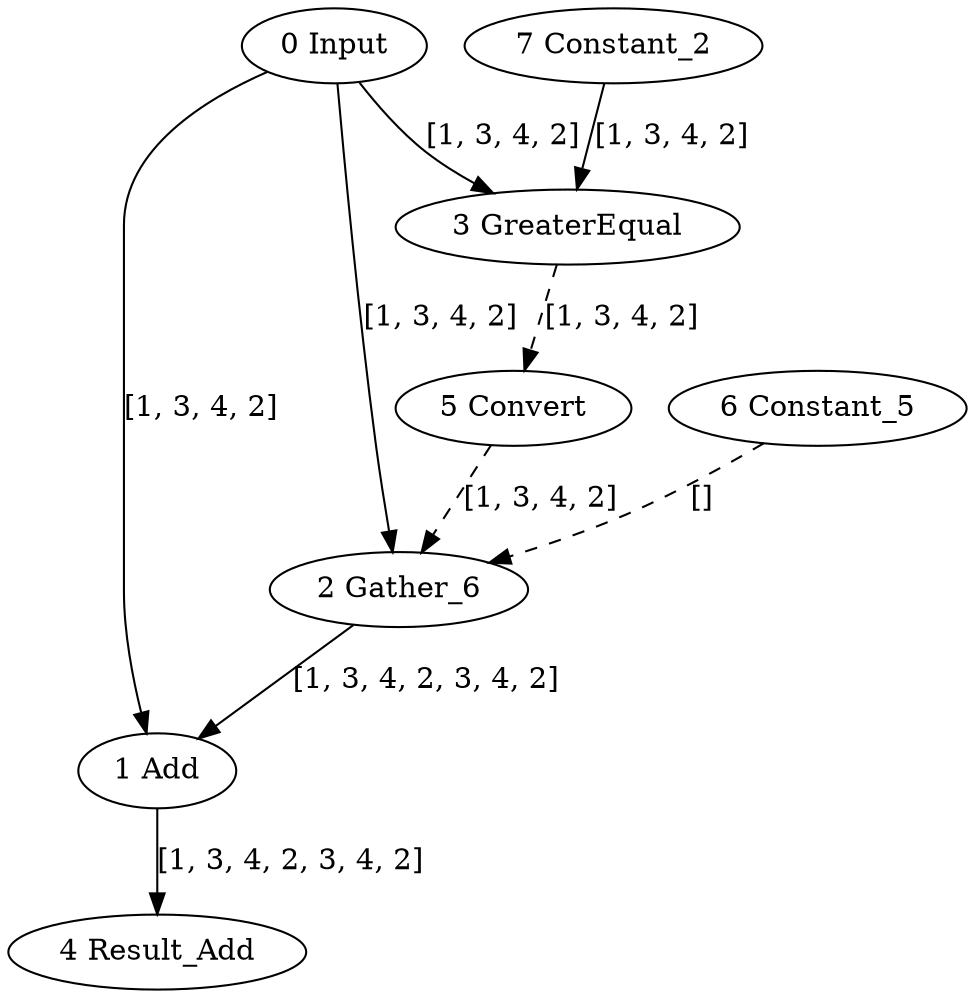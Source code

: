 strict digraph  {
"0 Input" [id=0, type=Parameter];
"1 Add" [id=1, type=Add];
"2 Gather_6" [id=2, type=Gather];
"3 GreaterEqual" [id=3, type=GreaterEqual];
"4 Result_Add" [id=4, type=Result];
"5 Convert" [id=5, type=Convert];
"6 Constant_5" [id=6, type=Constant];
"7 Constant_2" [id=7, type=Constant];
"0 Input" -> "1 Add"  [label="[1, 3, 4, 2]", style=solid];
"0 Input" -> "2 Gather_6"  [label="[1, 3, 4, 2]", style=solid];
"0 Input" -> "3 GreaterEqual"  [label="[1, 3, 4, 2]", style=solid];
"1 Add" -> "4 Result_Add"  [label="[1, 3, 4, 2, 3, 4, 2]", style=solid];
"2 Gather_6" -> "1 Add"  [label="[1, 3, 4, 2, 3, 4, 2]", style=solid];
"3 GreaterEqual" -> "5 Convert"  [label="[1, 3, 4, 2]", style=dashed];
"5 Convert" -> "2 Gather_6"  [label="[1, 3, 4, 2]", style=dashed];
"6 Constant_5" -> "2 Gather_6"  [label="[]", style=dashed];
"7 Constant_2" -> "3 GreaterEqual"  [label="[1, 3, 4, 2]", style=solid];
}

